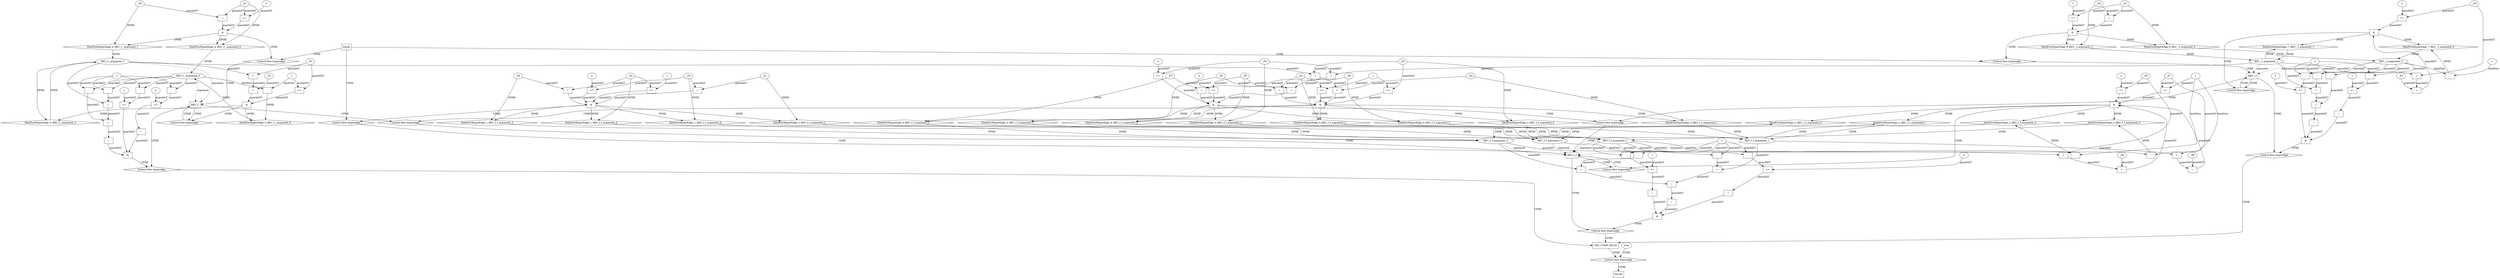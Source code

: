 digraph dag {
"CHC_COMP_FALSE" [label="CHC_COMP_FALSE" nodeName="CHC_COMP_FALSE" class=CONTROL  shape="rect"];
"REC__f" [label="REC__f" nodeName="REC__f" class=CONTROL  shape="rect"];
"REC_f_" [label="REC_f_" nodeName="REC_f_" class=CONTROL  shape="rect"];
"REC_f_f" [label="REC_f_f" nodeName="REC_f_f" class=CONTROL  shape="rect"];
FALSE [label="FALSE" nodeName=FALSE class=CONTROL  shape="rect"];
Initial [label="Initial" nodeName=Initial class=CONTROL  shape="rect"];
ControlFowHyperEdge_0 [label="Control flow hyperedge" nodeName=ControlFowHyperEdge_0 class=controlFlowHyperEdge shape="diamond"];
"REC__f" -> ControlFowHyperEdge_0 [label="CFHE"]
ControlFowHyperEdge_0 -> "REC_f_f" [label="CFHE"]
ControlFowHyperEdge_1 [label="Control flow hyperedge" nodeName=ControlFowHyperEdge_1 class=controlFlowHyperEdge shape="diamond"];
"Initial" -> ControlFowHyperEdge_1 [label="CFHE"]
ControlFowHyperEdge_1 -> "REC_f_f" [label="CFHE"]
ControlFowHyperEdge_2 [label="Control flow hyperedge" nodeName=ControlFowHyperEdge_2 class=controlFlowHyperEdge shape="diamond"];
"REC_f_f" -> ControlFowHyperEdge_2 [label="CFHE"]
ControlFowHyperEdge_2 -> "REC_f_f" [label="CFHE"]
ControlFowHyperEdge_3 [label="Control flow hyperedge" nodeName=ControlFowHyperEdge_3 class=controlFlowHyperEdge shape="diamond"];
"REC_f_" -> ControlFowHyperEdge_3 [label="CFHE"]
ControlFowHyperEdge_3 -> "REC_f_f" [label="CFHE"]
ControlFowHyperEdge_4 [label="Control flow hyperedge" nodeName=ControlFowHyperEdge_4 class=controlFlowHyperEdge shape="diamond"];
"Initial" -> ControlFowHyperEdge_4 [label="CFHE"]
ControlFowHyperEdge_4 -> "REC_f_" [label="CFHE"]
ControlFowHyperEdge_5 [label="Control flow hyperedge" nodeName=ControlFowHyperEdge_5 class=controlFlowHyperEdge shape="diamond"];
"REC_f_" -> ControlFowHyperEdge_5 [label="CFHE"]
ControlFowHyperEdge_5 -> "REC_f_" [label="CFHE"]
ControlFowHyperEdge_6 [label="Control flow hyperedge" nodeName=ControlFowHyperEdge_6 class=controlFlowHyperEdge shape="diamond"];
"Initial" -> ControlFowHyperEdge_6 [label="CFHE"]
ControlFowHyperEdge_6 -> "REC__f" [label="CFHE"]
ControlFowHyperEdge_7 [label="Control flow hyperedge" nodeName=ControlFowHyperEdge_7 class=controlFlowHyperEdge shape="diamond"];
"REC__f" -> ControlFowHyperEdge_7 [label="CFHE"]
ControlFowHyperEdge_7 -> "REC__f" [label="CFHE"]
ControlFowHyperEdge_8 [label="Control flow hyperedge" nodeName=ControlFowHyperEdge_8 class=controlFlowHyperEdge shape="diamond"];
"REC_f_" -> ControlFowHyperEdge_8 [label="CFHE"]
ControlFowHyperEdge_8 -> "CHC_COMP_FALSE" [label="CFHE"]
ControlFowHyperEdge_9 [label="Control flow hyperedge" nodeName=ControlFowHyperEdge_9 class=controlFlowHyperEdge shape="diamond"];
"REC_f_f" -> ControlFowHyperEdge_9 [label="CFHE"]
ControlFowHyperEdge_9 -> "CHC_COMP_FALSE" [label="CFHE"]
ControlFowHyperEdge_10 [label="Control flow hyperedge" nodeName=ControlFowHyperEdge_10 class=controlFlowHyperEdge shape="diamond"];
"REC__f" -> ControlFowHyperEdge_10 [label="CFHE"]
ControlFowHyperEdge_10 -> "CHC_COMP_FALSE" [label="CFHE"]
ControlFowHyperEdge_11 [label="Control flow hyperedge" nodeName=ControlFowHyperEdge_11 class=controlFlowHyperEdge shape="diamond"];
"CHC_COMP_FALSE" -> ControlFowHyperEdge_11 [label="CFHE"]
ControlFowHyperEdge_11 -> "FALSE" [label="CFHE"]
"REC_f_f_argument_0" [label="REC_f_f_argument_0" nodeName=argument0 class=argument  head="REC_f_f" shape="oval"];
"REC_f_f_argument_0" -> "REC_f_f"[label="argument" style="dashed"]
"REC_f_f_argument_1" [label="REC_f_f_argument_1" nodeName=argument1 class=argument  head="REC_f_f" shape="oval"];
"REC_f_f_argument_1" -> "REC_f_f"[label="argument" style="dashed"]
"REC_f_f_argument_2" [label="REC_f_f_argument_2" nodeName=argument2 class=argument  head="REC_f_f" shape="oval"];
"REC_f_f_argument_2" -> "REC_f_f"[label="argument" style="dashed"]
"REC_f_f_argument_3" [label="REC_f_f_argument_3" nodeName=argument3 class=argument  head="REC_f_f" shape="oval"];
"REC_f_f_argument_3" -> "REC_f_f"[label="argument" style="dashed"]
"REC__f_argument_0" [label="REC__f_argument_0" nodeName=argument0 class=argument  head="REC__f" shape="oval"];
"REC__f_argument_0" -> "REC__f"[label="argument" style="dashed"]
"REC__f_argument_1" [label="REC__f_argument_1" nodeName=argument1 class=argument  head="REC__f" shape="oval"];
"REC__f_argument_1" -> "REC__f"[label="argument" style="dashed"]
"REC_f__argument_0" [label="REC_f__argument_0" nodeName=argument0 class=argument  head="REC_f_" shape="oval"];
"REC_f__argument_0" -> "REC_f_"[label="argument" style="dashed"]
"REC_f__argument_1" [label="REC_f__argument_1" nodeName=argument1 class=argument  head="REC_f_" shape="oval"];
"REC_f__argument_1" -> "REC_f_"[label="argument" style="dashed"]

"xxxREC_f_f___REC__f_0xxx_and" [label="&" nodeName="xxxREC_f_f___REC__f_0xxx_and" class=Operator shape="rect"];
"xxxREC_f_f___REC__f_0xxxguard_0_node_0" [label=">=" nodeName="xxxREC_f_f___REC__f_0xxxguard_0_node_0" class=Operator  shape="rect"];
"xxxREC_f_f___REC__f_0xxxguard_0_node_2" [label="2" nodeName="xxxREC_f_f___REC__f_0xxxguard_0_node_2" class=IdealInt ];
"xxxREC_f_f___REC__f_0xxxdataFlow2_node_0" -> "xxxREC_f_f___REC__f_0xxxguard_0_node_0"[label="guardAST"]
"xxxREC_f_f___REC__f_0xxxguard_0_node_2" -> "xxxREC_f_f___REC__f_0xxxguard_0_node_0"[label="guardAST"]

"xxxREC_f_f___REC__f_0xxxguard_0_node_0" -> "xxxREC_f_f___REC__f_0xxx_and" [label="guardAST"];
"xxxREC_f_f___REC__f_0xxxguard1_node_0" [label=">=" nodeName="xxxREC_f_f___REC__f_0xxxguard1_node_0" class=Operator  shape="rect"];
"xxxREC_f_f___REC__f_0xxxguard1_node_1" [label="0" nodeName="xxxREC_f_f___REC__f_0xxxguard1_node_1" class=IdealInt ];
"xxxREC_f_f___REC__f_0xxxguard1_node_1" -> "xxxREC_f_f___REC__f_0xxxguard1_node_0"[label="guardAST"]
"xxxREC_f_f___REC__f_0xxxdataFlow_0_node_0" -> "xxxREC_f_f___REC__f_0xxxguard1_node_0"[label="guardAST"]

"xxxREC_f_f___REC__f_0xxxguard1_node_0" -> "xxxREC_f_f___REC__f_0xxx_and" [label="guardAST"];
"xxxREC_f_f___REC__f_0xxxguard2_node_0" [label="=" nodeName="xxxREC_f_f___REC__f_0xxxguard2_node_0" class=Operator  shape="rect"];
"xxxREC_f_f___REC__f_0xxxguard2_node_1" [label="+" nodeName="xxxREC_f_f___REC__f_0xxxguard2_node_1" class= Operator shape="rect"];
"xxxREC_f_f___REC__f_0xxxguard2_node_1" -> "xxxREC_f_f___REC__f_0xxxguard2_node_0"[label="guardAST"]
"xxxREC_f_f___REC__f_0xxxdataFlow3_node_0" -> "xxxREC_f_f___REC__f_0xxxguard2_node_0"[label="guardAST"]
"xxxREC_f_f___REC__f_0xxxdataFlow2_node_0" -> "xxxREC_f_f___REC__f_0xxxguard2_node_1"[label="guardAST"]
"REC__f_argument_1" -> "xxxREC_f_f___REC__f_0xxxguard2_node_1"[label="guardAST"]

"xxxREC_f_f___REC__f_0xxxguard2_node_0" -> "xxxREC_f_f___REC__f_0xxx_and" [label="guardAST"];
"xxxREC_f_f___REC__f_0xxxguard3_node_0" [label="=" nodeName="xxxREC_f_f___REC__f_0xxxguard3_node_0" class=Operator  shape="rect"];
"xxxREC_f_f___REC__f_0xxxdataFlow1_node_0" -> "xxxREC_f_f___REC__f_0xxxguard3_node_0"[label="guardAST"]
"xxxREC_f_f___REC__f_0xxxdataFlow_0_node_0" -> "xxxREC_f_f___REC__f_0xxxguard3_node_0"[label="guardAST"]

"xxxREC_f_f___REC__f_0xxxguard3_node_0" -> "xxxREC_f_f___REC__f_0xxx_and" [label="guardAST"];
"xxxREC_f_f___REC__f_0xxx_and" -> "ControlFowHyperEdge_0" [label="CFHE"];
"xxxREC_f_f___REC__f_0xxxdataFlow_0_node_0" [label="_P5" nodeName="xxxREC_f_f___REC__f_0xxxdataFlow_0_node_0" class=symbolicConstant ];

"xxxREC_f_f___REC__f_0xxxdataFlow1_node_0" [label="_P0" nodeName="xxxREC_f_f___REC__f_0xxxdataFlow1_node_0" class=symbolicConstant ];

"xxxREC_f_f___REC__f_0xxxdataFlow2_node_0" [label="_P4" nodeName="xxxREC_f_f___REC__f_0xxxdataFlow2_node_0" class=symbolicConstant ];

"xxxREC_f_f___REC__f_0xxxdataFlow3_node_0" [label="_P3" nodeName="xxxREC_f_f___REC__f_0xxxdataFlow3_node_0" class=symbolicConstant ];

"xxxREC_f_f___Initial_1xxx_and" [label="&" nodeName="xxxREC_f_f___Initial_1xxx_and" class=Operator shape="rect"];
"xxxREC_f_f___Initial_1xxxguard_0_node_0" [label=">=" nodeName="xxxREC_f_f___Initial_1xxxguard_0_node_0" class=Operator  shape="rect"];
"xxxREC_f_f___Initial_1xxxguard_0_node_1" [label="1" nodeName="xxxREC_f_f___Initial_1xxxguard_0_node_1" class=IdealInt ];
"xxxREC_f_f___Initial_1xxxguard_0_node_1" -> "xxxREC_f_f___Initial_1xxxguard_0_node_0"[label="guardAST"]
"xxxREC_f_f___Initial_1xxxdataFlow2_node_0" -> "xxxREC_f_f___Initial_1xxxguard_0_node_0"[label="guardAST"]

"xxxREC_f_f___Initial_1xxxguard_0_node_0" -> "xxxREC_f_f___Initial_1xxx_and" [label="guardAST"];
"xxxREC_f_f___Initial_1xxxguard1_node_0" [label=">=" nodeName="xxxREC_f_f___Initial_1xxxguard1_node_0" class=Operator  shape="rect"];
"xxxREC_f_f___Initial_1xxxguard1_node_1" [label="0" nodeName="xxxREC_f_f___Initial_1xxxguard1_node_1" class=IdealInt ];
"xxxREC_f_f___Initial_1xxxguard1_node_1" -> "xxxREC_f_f___Initial_1xxxguard1_node_0"[label="guardAST"]
"xxxREC_f_f___Initial_1xxxdataFlow_0_node_0" -> "xxxREC_f_f___Initial_1xxxguard1_node_0"[label="guardAST"]

"xxxREC_f_f___Initial_1xxxguard1_node_0" -> "xxxREC_f_f___Initial_1xxx_and" [label="guardAST"];
"xxxREC_f_f___Initial_1xxxguard2_node_0" [label="=" nodeName="xxxREC_f_f___Initial_1xxxguard2_node_0" class=Operator  shape="rect"];
"xxxREC_f_f___Initial_1xxxdataFlow3_node_0" -> "xxxREC_f_f___Initial_1xxxguard2_node_0"[label="guardAST"]
"xxxREC_f_f___Initial_1xxxdataFlow2_node_0" -> "xxxREC_f_f___Initial_1xxxguard2_node_0"[label="guardAST"]

"xxxREC_f_f___Initial_1xxxguard2_node_0" -> "xxxREC_f_f___Initial_1xxx_and" [label="guardAST"];
"xxxREC_f_f___Initial_1xxxguard3_node_0" [label="=" nodeName="xxxREC_f_f___Initial_1xxxguard3_node_0" class=Operator  shape="rect"];
"xxxREC_f_f___Initial_1xxxdataFlow1_node_0" -> "xxxREC_f_f___Initial_1xxxguard3_node_0"[label="guardAST"]
"xxxREC_f_f___Initial_1xxxdataFlow_0_node_0" -> "xxxREC_f_f___Initial_1xxxguard3_node_0"[label="guardAST"]

"xxxREC_f_f___Initial_1xxxguard3_node_0" -> "xxxREC_f_f___Initial_1xxx_and" [label="guardAST"];
"xxxREC_f_f___Initial_1xxx_and" -> "ControlFowHyperEdge_1" [label="CFHE"];
"xxxREC_f_f___Initial_1xxxdataFlow_0_node_0" [label="_P3" nodeName="xxxREC_f_f___Initial_1xxxdataFlow_0_node_0" class=symbolicConstant ];

"xxxREC_f_f___Initial_1xxxdataFlow1_node_0" [label="_P1" nodeName="xxxREC_f_f___Initial_1xxxdataFlow1_node_0" class=symbolicConstant ];

"xxxREC_f_f___Initial_1xxxdataFlow2_node_0" [label="_P2" nodeName="xxxREC_f_f___Initial_1xxxdataFlow2_node_0" class=symbolicConstant ];

"xxxREC_f_f___Initial_1xxxdataFlow3_node_0" [label="_P0" nodeName="xxxREC_f_f___Initial_1xxxdataFlow3_node_0" class=symbolicConstant ];

"xxxREC_f_f___REC_f_f_2xxx_and" [label="&" nodeName="xxxREC_f_f___REC_f_f_2xxx_and" class=Operator shape="rect"];
"xxxREC_f_f___REC_f_f_2xxxguard_0_node_0" [label=">=" nodeName="xxxREC_f_f___REC_f_f_2xxxguard_0_node_0" class=Operator  shape="rect"];
"xxxREC_f_f___REC_f_f_2xxxguard_0_node_1" [label="_P5" nodeName="xxxREC_f_f___REC_f_f_2xxxguard_0_node_1" class=symbolicConstant ];
"xxxREC_f_f___REC_f_f_2xxxguard_0_node_2" [label="2" nodeName="xxxREC_f_f___REC_f_f_2xxxguard_0_node_2" class=IdealInt ];
"xxxREC_f_f___REC_f_f_2xxxguard_0_node_1" -> "xxxREC_f_f___REC_f_f_2xxxguard_0_node_0"[label="guardAST"]
"xxxREC_f_f___REC_f_f_2xxxguard_0_node_2" -> "xxxREC_f_f___REC_f_f_2xxxguard_0_node_0"[label="guardAST"]

"xxxREC_f_f___REC_f_f_2xxxguard_0_node_0" -> "xxxREC_f_f___REC_f_f_2xxx_and" [label="guardAST"];
"xxxREC_f_f___REC_f_f_2xxxguard1_node_0" [label=">=" nodeName="xxxREC_f_f___REC_f_f_2xxxguard1_node_0" class=Operator  shape="rect"];
"xxxREC_f_f___REC_f_f_2xxxguard1_node_1" [label="_P7" nodeName="xxxREC_f_f___REC_f_f_2xxxguard1_node_1" class=symbolicConstant ];
"xxxREC_f_f___REC_f_f_2xxxguard1_node_1" -> "xxxREC_f_f___REC_f_f_2xxxguard1_node_0"[label="guardAST"]
"xxxREC_f_f___REC_f_f_2xxxdataFlow_0_node_2" -> "xxxREC_f_f___REC_f_f_2xxxguard1_node_0"[label="guardAST"]

"xxxREC_f_f___REC_f_f_2xxxguard1_node_0" -> "xxxREC_f_f___REC_f_f_2xxx_and" [label="guardAST"];
"xxxREC_f_f___REC_f_f_2xxxguard2_node_0" [label="=" nodeName="xxxREC_f_f___REC_f_f_2xxxguard2_node_0" class=Operator  shape="rect"];
"xxxREC_f_f___REC_f_f_2xxxguard2_node_1" [label="+" nodeName="xxxREC_f_f___REC_f_f_2xxxguard2_node_1" class= Operator shape="rect"];
"xxxREC_f_f___REC_f_f_2xxxguard2_node_4" [label="_P6" nodeName="xxxREC_f_f___REC_f_f_2xxxguard2_node_4" class=symbolicConstant ];
"xxxREC_f_f___REC_f_f_2xxxguard2_node_1" -> "xxxREC_f_f___REC_f_f_2xxxguard2_node_0"[label="guardAST"]
"xxxREC_f_f___REC_f_f_2xxxguard2_node_4" -> "xxxREC_f_f___REC_f_f_2xxxguard2_node_0"[label="guardAST"]
"xxxREC_f_f___REC_f_f_2xxxguard1_node_1" -> "xxxREC_f_f___REC_f_f_2xxxguard2_node_1"[label="guardAST"]
"REC_f_f_argument_1" -> "xxxREC_f_f___REC_f_f_2xxxguard2_node_1"[label="guardAST"]

"xxxREC_f_f___REC_f_f_2xxxguard2_node_0" -> "xxxREC_f_f___REC_f_f_2xxx_and" [label="guardAST"];
"xxxREC_f_f___REC_f_f_2xxxguard3_node_0" [label="=" nodeName="xxxREC_f_f___REC_f_f_2xxxguard3_node_0" class=Operator  shape="rect"];
"xxxREC_f_f___REC_f_f_2xxxguard3_node_1" [label="+" nodeName="xxxREC_f_f___REC_f_f_2xxxguard3_node_1" class= Operator shape="rect"];
"xxxREC_f_f___REC_f_f_2xxxguard3_node_4" [label="_P4" nodeName="xxxREC_f_f___REC_f_f_2xxxguard3_node_4" class=symbolicConstant ];
"xxxREC_f_f___REC_f_f_2xxxguard3_node_1" -> "xxxREC_f_f___REC_f_f_2xxxguard3_node_0"[label="guardAST"]
"xxxREC_f_f___REC_f_f_2xxxguard3_node_4" -> "xxxREC_f_f___REC_f_f_2xxxguard3_node_0"[label="guardAST"]
"xxxREC_f_f___REC_f_f_2xxxguard_0_node_1" -> "xxxREC_f_f___REC_f_f_2xxxguard3_node_1"[label="guardAST"]
"REC_f_f_argument_3" -> "xxxREC_f_f___REC_f_f_2xxxguard3_node_1"[label="guardAST"]

"xxxREC_f_f___REC_f_f_2xxxguard3_node_0" -> "xxxREC_f_f___REC_f_f_2xxx_and" [label="guardAST"];
"xxxREC_f_f___REC_f_f_2xxx_and" -> "ControlFowHyperEdge_2" [label="CFHE"];
"xxxREC_f_f___REC_f_f_2xxxdataFlow_0_node_0" [label="-" nodeName="xxxREC_f_f___REC_f_f_2xxxdataFlow_0_node_0" class= Operator shape="rect"];
"xxxREC_f_f___REC_f_f_2xxxdataFlow_0_node_2" [label="1" nodeName="xxxREC_f_f___REC_f_f_2xxxdataFlow_0_node_2" class=IdealInt ];
"REC_f_f_argument_0" -> "xxxREC_f_f___REC_f_f_2xxxdataFlow_0_node_0"[label="dataFlow"]
"xxxREC_f_f___REC_f_f_2xxxdataFlow_0_node_2" -> "xxxREC_f_f___REC_f_f_2xxxdataFlow_0_node_0"[label="dataFlow"]


"xxxREC_f_f___REC_f_f_2xxxdataFlow2_node_0" [label="-" nodeName="xxxREC_f_f___REC_f_f_2xxxdataFlow2_node_0" class= Operator shape="rect"];
"REC_f_f_argument_2" -> "xxxREC_f_f___REC_f_f_2xxxdataFlow2_node_0"[label="dataFlow"]
"xxxREC_f_f___REC_f_f_2xxxdataFlow_0_node_2" -> "xxxREC_f_f___REC_f_f_2xxxdataFlow2_node_0"[label="dataFlow"]


"xxxREC_f_f___REC_f__3xxx_and" [label="&" nodeName="xxxREC_f_f___REC_f__3xxx_and" class=Operator shape="rect"];
"xxxREC_f_f___REC_f__3xxxguard_0_node_0" [label=">=" nodeName="xxxREC_f_f___REC_f__3xxxguard_0_node_0" class=Operator  shape="rect"];
"xxxREC_f_f___REC_f__3xxxguard_0_node_1" [label="1" nodeName="xxxREC_f_f___REC_f__3xxxguard_0_node_1" class=IdealInt ];
"xxxREC_f_f___REC_f__3xxxguard_0_node_1" -> "xxxREC_f_f___REC_f__3xxxguard_0_node_0"[label="guardAST"]
"xxxREC_f_f___REC_f__3xxxdataFlow2_node_0" -> "xxxREC_f_f___REC_f__3xxxguard_0_node_0"[label="guardAST"]

"xxxREC_f_f___REC_f__3xxxguard_0_node_0" -> "xxxREC_f_f___REC_f__3xxx_and" [label="guardAST"];
"xxxREC_f_f___REC_f__3xxxguard1_node_0" [label=">=" nodeName="xxxREC_f_f___REC_f__3xxxguard1_node_0" class=Operator  shape="rect"];
"xxxREC_f_f___REC_f__3xxxdataFlow_0_node_0" -> "xxxREC_f_f___REC_f__3xxxguard1_node_0"[label="guardAST"]
"xxxREC_f_f___REC_f__3xxxguard_0_node_1" -> "xxxREC_f_f___REC_f__3xxxguard1_node_0"[label="guardAST"]

"xxxREC_f_f___REC_f__3xxxguard1_node_0" -> "xxxREC_f_f___REC_f__3xxx_and" [label="guardAST"];
"xxxREC_f_f___REC_f__3xxxguard2_node_0" [label="=" nodeName="xxxREC_f_f___REC_f__3xxxguard2_node_0" class=Operator  shape="rect"];
"xxxREC_f_f___REC_f__3xxxguard2_node_1" [label="+" nodeName="xxxREC_f_f___REC_f__3xxxguard2_node_1" class= Operator shape="rect"];
"xxxREC_f_f___REC_f__3xxxguard2_node_1" -> "xxxREC_f_f___REC_f__3xxxguard2_node_0"[label="guardAST"]
"xxxREC_f_f___REC_f__3xxxdataFlow1_node_0" -> "xxxREC_f_f___REC_f__3xxxguard2_node_0"[label="guardAST"]
"xxxREC_f_f___REC_f__3xxxdataFlow_0_node_0" -> "xxxREC_f_f___REC_f__3xxxguard2_node_1"[label="guardAST"]
"REC_f__argument_1" -> "xxxREC_f_f___REC_f__3xxxguard2_node_1"[label="guardAST"]

"xxxREC_f_f___REC_f__3xxxguard2_node_0" -> "xxxREC_f_f___REC_f__3xxx_and" [label="guardAST"];
"xxxREC_f_f___REC_f__3xxxguard3_node_0" [label="=" nodeName="xxxREC_f_f___REC_f__3xxxguard3_node_0" class=Operator  shape="rect"];
"xxxREC_f_f___REC_f__3xxxdataFlow3_node_0" -> "xxxREC_f_f___REC_f__3xxxguard3_node_0"[label="guardAST"]
"xxxREC_f_f___REC_f__3xxxdataFlow2_node_0" -> "xxxREC_f_f___REC_f__3xxxguard3_node_0"[label="guardAST"]

"xxxREC_f_f___REC_f__3xxxguard3_node_0" -> "xxxREC_f_f___REC_f__3xxx_and" [label="guardAST"];
"xxxREC_f_f___REC_f__3xxx_and" -> "ControlFowHyperEdge_3" [label="CFHE"];
"xxxREC_f_f___REC_f__3xxxdataFlow_0_node_0" [label="_P5" nodeName="xxxREC_f_f___REC_f__3xxxdataFlow_0_node_0" class=symbolicConstant ];

"xxxREC_f_f___REC_f__3xxxdataFlow1_node_0" [label="_P4" nodeName="xxxREC_f_f___REC_f__3xxxdataFlow1_node_0" class=symbolicConstant ];

"xxxREC_f_f___REC_f__3xxxdataFlow2_node_0" [label="_P3" nodeName="xxxREC_f_f___REC_f__3xxxdataFlow2_node_0" class=symbolicConstant ];

"xxxREC_f_f___REC_f__3xxxdataFlow3_node_0" [label="_P0" nodeName="xxxREC_f_f___REC_f__3xxxdataFlow3_node_0" class=symbolicConstant ];

"xxxREC_f____Initial_4xxx_and" [label="&" nodeName="xxxREC_f____Initial_4xxx_and" class=Operator shape="rect"];
"xxxREC_f____Initial_4xxxguard_0_node_0" [label=">=" nodeName="xxxREC_f____Initial_4xxxguard_0_node_0" class=Operator  shape="rect"];
"xxxREC_f____Initial_4xxxguard_0_node_1" [label="0" nodeName="xxxREC_f____Initial_4xxxguard_0_node_1" class=IdealInt ];
"xxxREC_f____Initial_4xxxguard_0_node_1" -> "xxxREC_f____Initial_4xxxguard_0_node_0"[label="guardAST"]
"xxxREC_f____Initial_4xxxdataFlow_0_node_0" -> "xxxREC_f____Initial_4xxxguard_0_node_0"[label="guardAST"]

"xxxREC_f____Initial_4xxxguard_0_node_0" -> "xxxREC_f____Initial_4xxx_and" [label="guardAST"];
"xxxREC_f____Initial_4xxxguard1_node_0" [label="=" nodeName="xxxREC_f____Initial_4xxxguard1_node_0" class=Operator  shape="rect"];
"xxxREC_f____Initial_4xxxdataFlow1_node_0" -> "xxxREC_f____Initial_4xxxguard1_node_0"[label="guardAST"]
"xxxREC_f____Initial_4xxxdataFlow_0_node_0" -> "xxxREC_f____Initial_4xxxguard1_node_0"[label="guardAST"]

"xxxREC_f____Initial_4xxxguard1_node_0" -> "xxxREC_f____Initial_4xxx_and" [label="guardAST"];
"xxxREC_f____Initial_4xxx_and" -> "ControlFowHyperEdge_4" [label="CFHE"];
"xxxREC_f____Initial_4xxxdataFlow_0_node_0" [label="_P1" nodeName="xxxREC_f____Initial_4xxxdataFlow_0_node_0" class=symbolicConstant ];

"xxxREC_f____Initial_4xxxdataFlow1_node_0" [label="_P0" nodeName="xxxREC_f____Initial_4xxxdataFlow1_node_0" class=symbolicConstant ];

"xxxREC_f____REC_f__5xxx_and" [label="&" nodeName="xxxREC_f____REC_f__5xxx_and" class=Operator shape="rect"];
"xxxREC_f____REC_f__5xxxguard_0_node_0" [label=">=" nodeName="xxxREC_f____REC_f__5xxxguard_0_node_0" class=Operator  shape="rect"];
"xxxREC_f____REC_f__5xxxguard_0_node_1" [label="_P3" nodeName="xxxREC_f____REC_f__5xxxguard_0_node_1" class=symbolicConstant ];
"xxxREC_f____REC_f__5xxxguard_0_node_1" -> "xxxREC_f____REC_f__5xxxguard_0_node_0"[label="guardAST"]
"xxxREC_f____REC_f__5xxxdataFlow_0_node_2" -> "xxxREC_f____REC_f__5xxxguard_0_node_0"[label="guardAST"]

"xxxREC_f____REC_f__5xxxguard_0_node_0" -> "xxxREC_f____REC_f__5xxx_and" [label="guardAST"];
"xxxREC_f____REC_f__5xxxguard1_node_0" [label="=" nodeName="xxxREC_f____REC_f__5xxxguard1_node_0" class=Operator  shape="rect"];
"xxxREC_f____REC_f__5xxxguard1_node_1" [label="+" nodeName="xxxREC_f____REC_f__5xxxguard1_node_1" class= Operator shape="rect"];
"xxxREC_f____REC_f__5xxxguard1_node_4" [label="_P2" nodeName="xxxREC_f____REC_f__5xxxguard1_node_4" class=symbolicConstant ];
"xxxREC_f____REC_f__5xxxguard1_node_1" -> "xxxREC_f____REC_f__5xxxguard1_node_0"[label="guardAST"]
"xxxREC_f____REC_f__5xxxguard1_node_4" -> "xxxREC_f____REC_f__5xxxguard1_node_0"[label="guardAST"]
"xxxREC_f____REC_f__5xxxguard_0_node_1" -> "xxxREC_f____REC_f__5xxxguard1_node_1"[label="guardAST"]
"REC_f__argument_1" -> "xxxREC_f____REC_f__5xxxguard1_node_1"[label="guardAST"]

"xxxREC_f____REC_f__5xxxguard1_node_0" -> "xxxREC_f____REC_f__5xxx_and" [label="guardAST"];
"xxxREC_f____REC_f__5xxx_and" -> "ControlFowHyperEdge_5" [label="CFHE"];
"xxxREC_f____REC_f__5xxxdataFlow_0_node_0" [label="-" nodeName="xxxREC_f____REC_f__5xxxdataFlow_0_node_0" class= Operator shape="rect"];
"xxxREC_f____REC_f__5xxxdataFlow_0_node_2" [label="1" nodeName="xxxREC_f____REC_f__5xxxdataFlow_0_node_2" class=IdealInt ];
"REC_f__argument_0" -> "xxxREC_f____REC_f__5xxxdataFlow_0_node_0"[label="dataFlow"]
"xxxREC_f____REC_f__5xxxdataFlow_0_node_2" -> "xxxREC_f____REC_f__5xxxdataFlow_0_node_0"[label="dataFlow"]


"xxxREC__f___Initial_6xxx_and" [label="&" nodeName="xxxREC__f___Initial_6xxx_and" class=Operator shape="rect"];
"xxxREC__f___Initial_6xxxguard_0_node_0" [label=">=" nodeName="xxxREC__f___Initial_6xxxguard_0_node_0" class=Operator  shape="rect"];
"xxxREC__f___Initial_6xxxguard_0_node_1" [label="1" nodeName="xxxREC__f___Initial_6xxxguard_0_node_1" class=IdealInt ];
"xxxREC__f___Initial_6xxxguard_0_node_1" -> "xxxREC__f___Initial_6xxxguard_0_node_0"[label="guardAST"]
"xxxREC__f___Initial_6xxxdataFlow_0_node_0" -> "xxxREC__f___Initial_6xxxguard_0_node_0"[label="guardAST"]

"xxxREC__f___Initial_6xxxguard_0_node_0" -> "xxxREC__f___Initial_6xxx_and" [label="guardAST"];
"xxxREC__f___Initial_6xxxguard1_node_0" [label="=" nodeName="xxxREC__f___Initial_6xxxguard1_node_0" class=Operator  shape="rect"];
"xxxREC__f___Initial_6xxxdataFlow1_node_0" -> "xxxREC__f___Initial_6xxxguard1_node_0"[label="guardAST"]
"xxxREC__f___Initial_6xxxdataFlow_0_node_0" -> "xxxREC__f___Initial_6xxxguard1_node_0"[label="guardAST"]

"xxxREC__f___Initial_6xxxguard1_node_0" -> "xxxREC__f___Initial_6xxx_and" [label="guardAST"];
"xxxREC__f___Initial_6xxx_and" -> "ControlFowHyperEdge_6" [label="CFHE"];
"xxxREC__f___Initial_6xxxdataFlow_0_node_0" [label="_P1" nodeName="xxxREC__f___Initial_6xxxdataFlow_0_node_0" class=symbolicConstant ];

"xxxREC__f___Initial_6xxxdataFlow1_node_0" [label="_P0" nodeName="xxxREC__f___Initial_6xxxdataFlow1_node_0" class=symbolicConstant ];

"xxxREC__f___REC__f_7xxx_and" [label="&" nodeName="xxxREC__f___REC__f_7xxx_and" class=Operator shape="rect"];
"xxxREC__f___REC__f_7xxxguard_0_node_0" [label=">=" nodeName="xxxREC__f___REC__f_7xxxguard_0_node_0" class=Operator  shape="rect"];
"xxxREC__f___REC__f_7xxxguard_0_node_1" [label="_P3" nodeName="xxxREC__f___REC__f_7xxxguard_0_node_1" class=symbolicConstant ];
"xxxREC__f___REC__f_7xxxguard_0_node_2" [label="2" nodeName="xxxREC__f___REC__f_7xxxguard_0_node_2" class=IdealInt ];
"xxxREC__f___REC__f_7xxxguard_0_node_1" -> "xxxREC__f___REC__f_7xxxguard_0_node_0"[label="guardAST"]
"xxxREC__f___REC__f_7xxxguard_0_node_2" -> "xxxREC__f___REC__f_7xxxguard_0_node_0"[label="guardAST"]

"xxxREC__f___REC__f_7xxxguard_0_node_0" -> "xxxREC__f___REC__f_7xxx_and" [label="guardAST"];
"xxxREC__f___REC__f_7xxxguard1_node_0" [label="=" nodeName="xxxREC__f___REC__f_7xxxguard1_node_0" class=Operator  shape="rect"];
"xxxREC__f___REC__f_7xxxguard1_node_1" [label="+" nodeName="xxxREC__f___REC__f_7xxxguard1_node_1" class= Operator shape="rect"];
"xxxREC__f___REC__f_7xxxguard1_node_4" [label="_P2" nodeName="xxxREC__f___REC__f_7xxxguard1_node_4" class=symbolicConstant ];
"xxxREC__f___REC__f_7xxxguard1_node_1" -> "xxxREC__f___REC__f_7xxxguard1_node_0"[label="guardAST"]
"xxxREC__f___REC__f_7xxxguard1_node_4" -> "xxxREC__f___REC__f_7xxxguard1_node_0"[label="guardAST"]
"xxxREC__f___REC__f_7xxxguard_0_node_1" -> "xxxREC__f___REC__f_7xxxguard1_node_1"[label="guardAST"]
"REC__f_argument_1" -> "xxxREC__f___REC__f_7xxxguard1_node_1"[label="guardAST"]

"xxxREC__f___REC__f_7xxxguard1_node_0" -> "xxxREC__f___REC__f_7xxx_and" [label="guardAST"];
"xxxREC__f___REC__f_7xxx_and" -> "ControlFowHyperEdge_7" [label="CFHE"];
"xxxREC__f___REC__f_7xxxdataFlow_0_node_0" [label="-" nodeName="xxxREC__f___REC__f_7xxxdataFlow_0_node_0" class= Operator shape="rect"];
"xxxREC__f___REC__f_7xxxdataFlow_0_node_2" [label="1" nodeName="xxxREC__f___REC__f_7xxxdataFlow_0_node_2" class=IdealInt ];
"REC__f_argument_0" -> "xxxREC__f___REC__f_7xxxdataFlow_0_node_0"[label="dataFlow"]
"xxxREC__f___REC__f_7xxxdataFlow_0_node_2" -> "xxxREC__f___REC__f_7xxxdataFlow_0_node_0"[label="dataFlow"]


"xxxCHC_COMP_FALSE___REC_f__8xxx_and" [label="&" nodeName="xxxCHC_COMP_FALSE___REC_f__8xxx_and" class=Operator shape="rect"];
"xxxCHC_COMP_FALSE___REC_f__8xxxguard_0_node_0" [label="!" nodeName="xxxCHC_COMP_FALSE___REC_f__8xxxguard_0_node_0" class=Operator shape="rect"];
"xxxCHC_COMP_FALSE___REC_f__8xxxguard_0_node_1" [label="=" nodeName="xxxCHC_COMP_FALSE___REC_f__8xxxguard_0_node_1" class=Operator  shape="rect"];
"xxxCHC_COMP_FALSE___REC_f__8xxxguard_0_node_2" [label="+" nodeName="xxxCHC_COMP_FALSE___REC_f__8xxxguard_0_node_2" class= Operator shape="rect"];
"xxxCHC_COMP_FALSE___REC_f__8xxxguard_0_node_3" [label="-" nodeName="xxxCHC_COMP_FALSE___REC_f__8xxxguard_0_node_3" class= Operator shape="rect"];
"xxxCHC_COMP_FALSE___REC_f__8xxxguard_0_node_5" [label="-1" nodeName="xxxCHC_COMP_FALSE___REC_f__8xxxguard_0_node_5" class=IdealInt ];
"xxxCHC_COMP_FALSE___REC_f__8xxxguard_0_node_7" [label="-" nodeName="xxxCHC_COMP_FALSE___REC_f__8xxxguard_0_node_7" class= Operator shape="rect"];
"xxxCHC_COMP_FALSE___REC_f__8xxxguard_0_node_1" -> "xxxCHC_COMP_FALSE___REC_f__8xxxguard_0_node_0"[label="guardAST"]
"xxxCHC_COMP_FALSE___REC_f__8xxxguard_0_node_2" -> "xxxCHC_COMP_FALSE___REC_f__8xxxguard_0_node_1"[label="guardAST"]
"xxxCHC_COMP_FALSE___REC_f__8xxxguard_0_node_7" -> "xxxCHC_COMP_FALSE___REC_f__8xxxguard_0_node_1"[label="guardAST"]
"xxxCHC_COMP_FALSE___REC_f__8xxxguard_0_node_3" -> "xxxCHC_COMP_FALSE___REC_f__8xxxguard_0_node_2"[label="guardAST"]
"REC_f__argument_1" -> "xxxCHC_COMP_FALSE___REC_f__8xxxguard_0_node_2"[label="guardAST"]
"REC_f__argument_0" -> "xxxCHC_COMP_FALSE___REC_f__8xxxguard_0_node_3"[label="guardAST"]
"xxxCHC_COMP_FALSE___REC_f__8xxxguard_0_node_5" -> "xxxCHC_COMP_FALSE___REC_f__8xxxguard_0_node_3"[label="guardAST"]
"REC_f__argument_0" -> "xxxCHC_COMP_FALSE___REC_f__8xxxguard_0_node_7"[label="guardAST"]
"xxxCHC_COMP_FALSE___REC_f__8xxxguard_0_node_5" -> "xxxCHC_COMP_FALSE___REC_f__8xxxguard_0_node_7"[label="guardAST"]

"xxxCHC_COMP_FALSE___REC_f__8xxxguard_0_node_0" -> "xxxCHC_COMP_FALSE___REC_f__8xxx_and" [label="guardAST"];
"xxxCHC_COMP_FALSE___REC_f__8xxxguard1_node_0" [label="!" nodeName="xxxCHC_COMP_FALSE___REC_f__8xxxguard1_node_0" class=Operator shape="rect"];
"xxxCHC_COMP_FALSE___REC_f__8xxxguard1_node_1" [label=">=" nodeName="xxxCHC_COMP_FALSE___REC_f__8xxxguard1_node_1" class=Operator  shape="rect"];
"xxxCHC_COMP_FALSE___REC_f__8xxxguard1_node_2" [label="0" nodeName="xxxCHC_COMP_FALSE___REC_f__8xxxguard1_node_2" class=IdealInt ];
"xxxCHC_COMP_FALSE___REC_f__8xxxguard1_node_3" [label="-" nodeName="xxxCHC_COMP_FALSE___REC_f__8xxxguard1_node_3" class= Operator shape="rect"];
"xxxCHC_COMP_FALSE___REC_f__8xxxguard1_node_1" -> "xxxCHC_COMP_FALSE___REC_f__8xxxguard1_node_0"[label="guardAST"]
"xxxCHC_COMP_FALSE___REC_f__8xxxguard1_node_2" -> "xxxCHC_COMP_FALSE___REC_f__8xxxguard1_node_1"[label="guardAST"]
"xxxCHC_COMP_FALSE___REC_f__8xxxguard1_node_3" -> "xxxCHC_COMP_FALSE___REC_f__8xxxguard1_node_1"[label="guardAST"]
"REC_f__argument_0" -> "xxxCHC_COMP_FALSE___REC_f__8xxxguard1_node_3"[label="guardAST"]
"xxxCHC_COMP_FALSE___REC_f__8xxxguard_0_node_5" -> "xxxCHC_COMP_FALSE___REC_f__8xxxguard1_node_3"[label="guardAST"]

"xxxCHC_COMP_FALSE___REC_f__8xxxguard1_node_0" -> "xxxCHC_COMP_FALSE___REC_f__8xxx_and" [label="guardAST"];
"xxxCHC_COMP_FALSE___REC_f__8xxxguard2_node_0" [label=">=" nodeName="xxxCHC_COMP_FALSE___REC_f__8xxxguard2_node_0" class=Operator  shape="rect"];
"xxxCHC_COMP_FALSE___REC_f__8xxxguard2_node_1" [label="1" nodeName="xxxCHC_COMP_FALSE___REC_f__8xxxguard2_node_1" class=IdealInt ];
"xxxCHC_COMP_FALSE___REC_f__8xxxguard2_node_2" [label="-" nodeName="xxxCHC_COMP_FALSE___REC_f__8xxxguard2_node_2" class= Operator shape="rect"];
"xxxCHC_COMP_FALSE___REC_f__8xxxguard2_node_1" -> "xxxCHC_COMP_FALSE___REC_f__8xxxguard2_node_0"[label="guardAST"]
"xxxCHC_COMP_FALSE___REC_f__8xxxguard2_node_2" -> "xxxCHC_COMP_FALSE___REC_f__8xxxguard2_node_0"[label="guardAST"]
"REC_f__argument_0" -> "xxxCHC_COMP_FALSE___REC_f__8xxxguard2_node_2"[label="guardAST"]
"xxxCHC_COMP_FALSE___REC_f__8xxxguard_0_node_5" -> "xxxCHC_COMP_FALSE___REC_f__8xxxguard2_node_2"[label="guardAST"]

"xxxCHC_COMP_FALSE___REC_f__8xxxguard2_node_0" -> "xxxCHC_COMP_FALSE___REC_f__8xxx_and" [label="guardAST"];
"xxxCHC_COMP_FALSE___REC_f__8xxx_and" -> "ControlFowHyperEdge_8" [label="CFHE"];
"xxxCHC_COMP_FALSE___REC_f_f_9xxx_and" [label="&" nodeName="xxxCHC_COMP_FALSE___REC_f_f_9xxx_and" class=Operator shape="rect"];
"xxxCHC_COMP_FALSE___REC_f_f_9xxxguard_0_node_0" [label="!" nodeName="xxxCHC_COMP_FALSE___REC_f_f_9xxxguard_0_node_0" class=Operator shape="rect"];
"xxxCHC_COMP_FALSE___REC_f_f_9xxxguard_0_node_1" [label="=" nodeName="xxxCHC_COMP_FALSE___REC_f_f_9xxxguard_0_node_1" class=Operator  shape="rect"];
"xxxCHC_COMP_FALSE___REC_f_f_9xxxguard_0_node_2" [label="+" nodeName="xxxCHC_COMP_FALSE___REC_f_f_9xxxguard_0_node_2" class= Operator shape="rect"];
"xxxCHC_COMP_FALSE___REC_f_f_9xxxguard_0_node_3" [label="-" nodeName="xxxCHC_COMP_FALSE___REC_f_f_9xxxguard_0_node_3" class= Operator shape="rect"];
"xxxCHC_COMP_FALSE___REC_f_f_9xxxguard_0_node_5" [label="-1" nodeName="xxxCHC_COMP_FALSE___REC_f_f_9xxxguard_0_node_5" class=IdealInt ];
"xxxCHC_COMP_FALSE___REC_f_f_9xxxguard_0_node_7" [label="+" nodeName="xxxCHC_COMP_FALSE___REC_f_f_9xxxguard_0_node_7" class= Operator shape="rect"];
"xxxCHC_COMP_FALSE___REC_f_f_9xxxguard_0_node_8" [label="-" nodeName="xxxCHC_COMP_FALSE___REC_f_f_9xxxguard_0_node_8" class= Operator shape="rect"];
"xxxCHC_COMP_FALSE___REC_f_f_9xxxguard_0_node_1" -> "xxxCHC_COMP_FALSE___REC_f_f_9xxxguard_0_node_0"[label="guardAST"]
"xxxCHC_COMP_FALSE___REC_f_f_9xxxguard_0_node_2" -> "xxxCHC_COMP_FALSE___REC_f_f_9xxxguard_0_node_1"[label="guardAST"]
"xxxCHC_COMP_FALSE___REC_f_f_9xxxguard_0_node_7" -> "xxxCHC_COMP_FALSE___REC_f_f_9xxxguard_0_node_1"[label="guardAST"]
"xxxCHC_COMP_FALSE___REC_f_f_9xxxguard_0_node_3" -> "xxxCHC_COMP_FALSE___REC_f_f_9xxxguard_0_node_2"[label="guardAST"]
"REC_f_f_argument_1" -> "xxxCHC_COMP_FALSE___REC_f_f_9xxxguard_0_node_2"[label="guardAST"]
"REC_f_f_argument_2" -> "xxxCHC_COMP_FALSE___REC_f_f_9xxxguard_0_node_3"[label="guardAST"]
"xxxCHC_COMP_FALSE___REC_f_f_9xxxguard_0_node_5" -> "xxxCHC_COMP_FALSE___REC_f_f_9xxxguard_0_node_3"[label="guardAST"]
"xxxCHC_COMP_FALSE___REC_f_f_9xxxguard_0_node_8" -> "xxxCHC_COMP_FALSE___REC_f_f_9xxxguard_0_node_7"[label="guardAST"]
"REC_f_f_argument_3" -> "xxxCHC_COMP_FALSE___REC_f_f_9xxxguard_0_node_7"[label="guardAST"]
"REC_f_f_argument_2" -> "xxxCHC_COMP_FALSE___REC_f_f_9xxxguard_0_node_8"[label="guardAST"]
"xxxCHC_COMP_FALSE___REC_f_f_9xxxguard_0_node_5" -> "xxxCHC_COMP_FALSE___REC_f_f_9xxxguard_0_node_8"[label="guardAST"]

"xxxCHC_COMP_FALSE___REC_f_f_9xxxguard_0_node_0" -> "xxxCHC_COMP_FALSE___REC_f_f_9xxx_and" [label="guardAST"];
"xxxCHC_COMP_FALSE___REC_f_f_9xxxguard1_node_0" [label="!" nodeName="xxxCHC_COMP_FALSE___REC_f_f_9xxxguard1_node_0" class=Operator shape="rect"];
"xxxCHC_COMP_FALSE___REC_f_f_9xxxguard1_node_1" [label=">=" nodeName="xxxCHC_COMP_FALSE___REC_f_f_9xxxguard1_node_1" class=Operator  shape="rect"];
"xxxCHC_COMP_FALSE___REC_f_f_9xxxguard1_node_2" [label="1" nodeName="xxxCHC_COMP_FALSE___REC_f_f_9xxxguard1_node_2" class=IdealInt ];
"xxxCHC_COMP_FALSE___REC_f_f_9xxxguard1_node_3" [label="-" nodeName="xxxCHC_COMP_FALSE___REC_f_f_9xxxguard1_node_3" class= Operator shape="rect"];
"xxxCHC_COMP_FALSE___REC_f_f_9xxxguard1_node_1" -> "xxxCHC_COMP_FALSE___REC_f_f_9xxxguard1_node_0"[label="guardAST"]
"xxxCHC_COMP_FALSE___REC_f_f_9xxxguard1_node_2" -> "xxxCHC_COMP_FALSE___REC_f_f_9xxxguard1_node_1"[label="guardAST"]
"xxxCHC_COMP_FALSE___REC_f_f_9xxxguard1_node_3" -> "xxxCHC_COMP_FALSE___REC_f_f_9xxxguard1_node_1"[label="guardAST"]
"REC_f_f_argument_2" -> "xxxCHC_COMP_FALSE___REC_f_f_9xxxguard1_node_3"[label="guardAST"]
"xxxCHC_COMP_FALSE___REC_f_f_9xxxguard_0_node_5" -> "xxxCHC_COMP_FALSE___REC_f_f_9xxxguard1_node_3"[label="guardAST"]

"xxxCHC_COMP_FALSE___REC_f_f_9xxxguard1_node_0" -> "xxxCHC_COMP_FALSE___REC_f_f_9xxx_and" [label="guardAST"];
"xxxCHC_COMP_FALSE___REC_f_f_9xxxguard2_node_0" [label="!" nodeName="xxxCHC_COMP_FALSE___REC_f_f_9xxxguard2_node_0" class=Operator shape="rect"];
"xxxCHC_COMP_FALSE___REC_f_f_9xxxguard2_node_1" [label=">=" nodeName="xxxCHC_COMP_FALSE___REC_f_f_9xxxguard2_node_1" class=Operator  shape="rect"];
"xxxCHC_COMP_FALSE___REC_f_f_9xxxguard2_node_2" [label="0" nodeName="xxxCHC_COMP_FALSE___REC_f_f_9xxxguard2_node_2" class=IdealInt ];
"xxxCHC_COMP_FALSE___REC_f_f_9xxxguard2_node_3" [label="-" nodeName="xxxCHC_COMP_FALSE___REC_f_f_9xxxguard2_node_3" class= Operator shape="rect"];
"xxxCHC_COMP_FALSE___REC_f_f_9xxxguard2_node_1" -> "xxxCHC_COMP_FALSE___REC_f_f_9xxxguard2_node_0"[label="guardAST"]
"xxxCHC_COMP_FALSE___REC_f_f_9xxxguard2_node_2" -> "xxxCHC_COMP_FALSE___REC_f_f_9xxxguard2_node_1"[label="guardAST"]
"xxxCHC_COMP_FALSE___REC_f_f_9xxxguard2_node_3" -> "xxxCHC_COMP_FALSE___REC_f_f_9xxxguard2_node_1"[label="guardAST"]
"REC_f_f_argument_2" -> "xxxCHC_COMP_FALSE___REC_f_f_9xxxguard2_node_3"[label="guardAST"]
"xxxCHC_COMP_FALSE___REC_f_f_9xxxguard_0_node_5" -> "xxxCHC_COMP_FALSE___REC_f_f_9xxxguard2_node_3"[label="guardAST"]

"xxxCHC_COMP_FALSE___REC_f_f_9xxxguard2_node_0" -> "xxxCHC_COMP_FALSE___REC_f_f_9xxx_and" [label="guardAST"];
"xxxCHC_COMP_FALSE___REC_f_f_9xxx_and" -> "ControlFowHyperEdge_9" [label="CFHE"];
"xxxCHC_COMP_FALSE___REC__f_10xxx_and" [label="&" nodeName="xxxCHC_COMP_FALSE___REC__f_10xxx_and" class=Operator shape="rect"];
"xxxCHC_COMP_FALSE___REC__f_10xxxguard_0_node_0" [label=">=" nodeName="xxxCHC_COMP_FALSE___REC__f_10xxxguard_0_node_0" class=Operator  shape="rect"];
"xxxCHC_COMP_FALSE___REC__f_10xxxguard_0_node_1" [label="0" nodeName="xxxCHC_COMP_FALSE___REC__f_10xxxguard_0_node_1" class=IdealInt ];
"xxxCHC_COMP_FALSE___REC__f_10xxxguard_0_node_2" [label="-" nodeName="xxxCHC_COMP_FALSE___REC__f_10xxxguard_0_node_2" class= Operator shape="rect"];
"xxxCHC_COMP_FALSE___REC__f_10xxxguard_0_node_4" [label="-1" nodeName="xxxCHC_COMP_FALSE___REC__f_10xxxguard_0_node_4" class=IdealInt ];
"xxxCHC_COMP_FALSE___REC__f_10xxxguard_0_node_1" -> "xxxCHC_COMP_FALSE___REC__f_10xxxguard_0_node_0"[label="guardAST"]
"xxxCHC_COMP_FALSE___REC__f_10xxxguard_0_node_2" -> "xxxCHC_COMP_FALSE___REC__f_10xxxguard_0_node_0"[label="guardAST"]
"REC__f_argument_0" -> "xxxCHC_COMP_FALSE___REC__f_10xxxguard_0_node_2"[label="guardAST"]
"xxxCHC_COMP_FALSE___REC__f_10xxxguard_0_node_4" -> "xxxCHC_COMP_FALSE___REC__f_10xxxguard_0_node_2"[label="guardAST"]

"xxxCHC_COMP_FALSE___REC__f_10xxxguard_0_node_0" -> "xxxCHC_COMP_FALSE___REC__f_10xxx_and" [label="guardAST"];
"xxxCHC_COMP_FALSE___REC__f_10xxxguard1_node_0" [label="!" nodeName="xxxCHC_COMP_FALSE___REC__f_10xxxguard1_node_0" class=Operator shape="rect"];
"xxxCHC_COMP_FALSE___REC__f_10xxxguard1_node_1" [label=">=" nodeName="xxxCHC_COMP_FALSE___REC__f_10xxxguard1_node_1" class=Operator  shape="rect"];
"xxxCHC_COMP_FALSE___REC__f_10xxxguard1_node_2" [label="1" nodeName="xxxCHC_COMP_FALSE___REC__f_10xxxguard1_node_2" class=IdealInt ];
"xxxCHC_COMP_FALSE___REC__f_10xxxguard1_node_3" [label="-" nodeName="xxxCHC_COMP_FALSE___REC__f_10xxxguard1_node_3" class= Operator shape="rect"];
"xxxCHC_COMP_FALSE___REC__f_10xxxguard1_node_1" -> "xxxCHC_COMP_FALSE___REC__f_10xxxguard1_node_0"[label="guardAST"]
"xxxCHC_COMP_FALSE___REC__f_10xxxguard1_node_2" -> "xxxCHC_COMP_FALSE___REC__f_10xxxguard1_node_1"[label="guardAST"]
"xxxCHC_COMP_FALSE___REC__f_10xxxguard1_node_3" -> "xxxCHC_COMP_FALSE___REC__f_10xxxguard1_node_1"[label="guardAST"]
"REC__f_argument_0" -> "xxxCHC_COMP_FALSE___REC__f_10xxxguard1_node_3"[label="guardAST"]
"xxxCHC_COMP_FALSE___REC__f_10xxxguard_0_node_4" -> "xxxCHC_COMP_FALSE___REC__f_10xxxguard1_node_3"[label="guardAST"]

"xxxCHC_COMP_FALSE___REC__f_10xxxguard1_node_0" -> "xxxCHC_COMP_FALSE___REC__f_10xxx_and" [label="guardAST"];
"xxxCHC_COMP_FALSE___REC__f_10xxxguard2_node_0" [label="!" nodeName="xxxCHC_COMP_FALSE___REC__f_10xxxguard2_node_0" class=Operator shape="rect"];
"xxxCHC_COMP_FALSE___REC__f_10xxxguard2_node_1" [label="=" nodeName="xxxCHC_COMP_FALSE___REC__f_10xxxguard2_node_1" class=Operator  shape="rect"];
"xxxCHC_COMP_FALSE___REC__f_10xxxguard2_node_2" [label="-" nodeName="xxxCHC_COMP_FALSE___REC__f_10xxxguard2_node_2" class= Operator shape="rect"];
"xxxCHC_COMP_FALSE___REC__f_10xxxguard2_node_5" [label="+" nodeName="xxxCHC_COMP_FALSE___REC__f_10xxxguard2_node_5" class= Operator shape="rect"];
"xxxCHC_COMP_FALSE___REC__f_10xxxguard2_node_6" [label="-" nodeName="xxxCHC_COMP_FALSE___REC__f_10xxxguard2_node_6" class= Operator shape="rect"];
"xxxCHC_COMP_FALSE___REC__f_10xxxguard2_node_1" -> "xxxCHC_COMP_FALSE___REC__f_10xxxguard2_node_0"[label="guardAST"]
"xxxCHC_COMP_FALSE___REC__f_10xxxguard2_node_2" -> "xxxCHC_COMP_FALSE___REC__f_10xxxguard2_node_1"[label="guardAST"]
"xxxCHC_COMP_FALSE___REC__f_10xxxguard2_node_5" -> "xxxCHC_COMP_FALSE___REC__f_10xxxguard2_node_1"[label="guardAST"]
"REC__f_argument_0" -> "xxxCHC_COMP_FALSE___REC__f_10xxxguard2_node_2"[label="guardAST"]
"xxxCHC_COMP_FALSE___REC__f_10xxxguard_0_node_4" -> "xxxCHC_COMP_FALSE___REC__f_10xxxguard2_node_2"[label="guardAST"]
"xxxCHC_COMP_FALSE___REC__f_10xxxguard2_node_6" -> "xxxCHC_COMP_FALSE___REC__f_10xxxguard2_node_5"[label="guardAST"]
"REC__f_argument_1" -> "xxxCHC_COMP_FALSE___REC__f_10xxxguard2_node_5"[label="guardAST"]
"REC__f_argument_0" -> "xxxCHC_COMP_FALSE___REC__f_10xxxguard2_node_6"[label="guardAST"]
"xxxCHC_COMP_FALSE___REC__f_10xxxguard_0_node_4" -> "xxxCHC_COMP_FALSE___REC__f_10xxxguard2_node_6"[label="guardAST"]

"xxxCHC_COMP_FALSE___REC__f_10xxxguard2_node_0" -> "xxxCHC_COMP_FALSE___REC__f_10xxx_and" [label="guardAST"];
"xxxCHC_COMP_FALSE___REC__f_10xxx_and" -> "ControlFowHyperEdge_10" [label="CFHE"];
"xxxFALSE___CHC_COMP_FALSE_11xxxguard_0_node_0" [label="true" nodeName="xxxFALSE___CHC_COMP_FALSE_11xxxguard_0_node_0" class=Constant ];

"xxxFALSE___CHC_COMP_FALSE_11xxxguard_0_node_0" -> "ControlFowHyperEdge_11" [label="CFHE"];
"DataFowHyperEdge_0_REC_f_f_argument_0" [label="DataFowHyperEdge_0_REC_f_f_argument_0" nodeName="DataFowHyperEdge_0_REC_f_f_argument_0" class=DataFlowHyperedge shape="diamond"];
"DataFowHyperEdge_0_REC_f_f_argument_0" -> "REC_f_f_argument_0"[label="DFHE"]
"xxxREC_f_f___REC__f_0xxx_and" -> "DataFowHyperEdge_0_REC_f_f_argument_0"[label="DFHE"]
"xxxREC_f_f___REC__f_0xxxdataFlow_0_node_0" -> "DataFowHyperEdge_0_REC_f_f_argument_0" [label="DFHE"];
"DataFowHyperEdge_0_REC_f_f_argument_1" [label="DataFowHyperEdge_0_REC_f_f_argument_1" nodeName="DataFowHyperEdge_0_REC_f_f_argument_1" class=DataFlowHyperedge shape="diamond"];
"DataFowHyperEdge_0_REC_f_f_argument_1" -> "REC_f_f_argument_1"[label="DFHE"]
"xxxREC_f_f___REC__f_0xxx_and" -> "DataFowHyperEdge_0_REC_f_f_argument_1"[label="DFHE"]
"xxxREC_f_f___REC__f_0xxxdataFlow1_node_0" -> "DataFowHyperEdge_0_REC_f_f_argument_1" [label="DFHE"];
"DataFowHyperEdge_0_REC_f_f_argument_2" [label="DataFowHyperEdge_0_REC_f_f_argument_2" nodeName="DataFowHyperEdge_0_REC_f_f_argument_2" class=DataFlowHyperedge shape="diamond"];
"DataFowHyperEdge_0_REC_f_f_argument_2" -> "REC_f_f_argument_2"[label="DFHE"]
"xxxREC_f_f___REC__f_0xxx_and" -> "DataFowHyperEdge_0_REC_f_f_argument_2"[label="DFHE"]
"xxxREC_f_f___REC__f_0xxxdataFlow2_node_0" -> "DataFowHyperEdge_0_REC_f_f_argument_2" [label="DFHE"];
"DataFowHyperEdge_0_REC_f_f_argument_3" [label="DataFowHyperEdge_0_REC_f_f_argument_3" nodeName="DataFowHyperEdge_0_REC_f_f_argument_3" class=DataFlowHyperedge shape="diamond"];
"DataFowHyperEdge_0_REC_f_f_argument_3" -> "REC_f_f_argument_3"[label="DFHE"]
"xxxREC_f_f___REC__f_0xxx_and" -> "DataFowHyperEdge_0_REC_f_f_argument_3"[label="DFHE"]
"xxxREC_f_f___REC__f_0xxxdataFlow3_node_0" -> "DataFowHyperEdge_0_REC_f_f_argument_3" [label="DFHE"];
"DataFowHyperEdge_1_REC_f_f_argument_0" [label="DataFowHyperEdge_1_REC_f_f_argument_0" nodeName="DataFowHyperEdge_1_REC_f_f_argument_0" class=DataFlowHyperedge shape="diamond"];
"DataFowHyperEdge_1_REC_f_f_argument_0" -> "REC_f_f_argument_0"[label="DFHE"]
"xxxREC_f_f___Initial_1xxx_and" -> "DataFowHyperEdge_1_REC_f_f_argument_0"[label="DFHE"]
"xxxREC_f_f___Initial_1xxxdataFlow_0_node_0" -> "DataFowHyperEdge_1_REC_f_f_argument_0" [label="DFHE"];
"DataFowHyperEdge_1_REC_f_f_argument_1" [label="DataFowHyperEdge_1_REC_f_f_argument_1" nodeName="DataFowHyperEdge_1_REC_f_f_argument_1" class=DataFlowHyperedge shape="diamond"];
"DataFowHyperEdge_1_REC_f_f_argument_1" -> "REC_f_f_argument_1"[label="DFHE"]
"xxxREC_f_f___Initial_1xxx_and" -> "DataFowHyperEdge_1_REC_f_f_argument_1"[label="DFHE"]
"xxxREC_f_f___Initial_1xxxdataFlow1_node_0" -> "DataFowHyperEdge_1_REC_f_f_argument_1" [label="DFHE"];
"DataFowHyperEdge_1_REC_f_f_argument_2" [label="DataFowHyperEdge_1_REC_f_f_argument_2" nodeName="DataFowHyperEdge_1_REC_f_f_argument_2" class=DataFlowHyperedge shape="diamond"];
"DataFowHyperEdge_1_REC_f_f_argument_2" -> "REC_f_f_argument_2"[label="DFHE"]
"xxxREC_f_f___Initial_1xxx_and" -> "DataFowHyperEdge_1_REC_f_f_argument_2"[label="DFHE"]
"xxxREC_f_f___Initial_1xxxdataFlow2_node_0" -> "DataFowHyperEdge_1_REC_f_f_argument_2" [label="DFHE"];
"DataFowHyperEdge_1_REC_f_f_argument_3" [label="DataFowHyperEdge_1_REC_f_f_argument_3" nodeName="DataFowHyperEdge_1_REC_f_f_argument_3" class=DataFlowHyperedge shape="diamond"];
"DataFowHyperEdge_1_REC_f_f_argument_3" -> "REC_f_f_argument_3"[label="DFHE"]
"xxxREC_f_f___Initial_1xxx_and" -> "DataFowHyperEdge_1_REC_f_f_argument_3"[label="DFHE"]
"xxxREC_f_f___Initial_1xxxdataFlow3_node_0" -> "DataFowHyperEdge_1_REC_f_f_argument_3" [label="DFHE"];
"DataFowHyperEdge_2_REC_f_f_argument_0" [label="DataFowHyperEdge_2_REC_f_f_argument_0" nodeName="DataFowHyperEdge_2_REC_f_f_argument_0" class=DataFlowHyperedge shape="diamond"];
"DataFowHyperEdge_2_REC_f_f_argument_0" -> "REC_f_f_argument_0"[label="DFHE"]
"xxxREC_f_f___REC_f_f_2xxx_and" -> "DataFowHyperEdge_2_REC_f_f_argument_0"[label="DFHE"]
"xxxREC_f_f___REC_f_f_2xxxdataFlow_0_node_0" -> "DataFowHyperEdge_2_REC_f_f_argument_0" [label="DFHE"];
"DataFowHyperEdge_2_REC_f_f_argument_1" [label="DataFowHyperEdge_2_REC_f_f_argument_1" nodeName="DataFowHyperEdge_2_REC_f_f_argument_1" class=DataFlowHyperedge shape="diamond"];
"DataFowHyperEdge_2_REC_f_f_argument_1" -> "REC_f_f_argument_1"[label="DFHE"]
"xxxREC_f_f___REC_f_f_2xxx_and" -> "DataFowHyperEdge_2_REC_f_f_argument_1"[label="DFHE"]
"REC_f_f_argument_1" -> "DataFowHyperEdge_2_REC_f_f_argument_1" [label="DFHE"];
"DataFowHyperEdge_2_REC_f_f_argument_2" [label="DataFowHyperEdge_2_REC_f_f_argument_2" nodeName="DataFowHyperEdge_2_REC_f_f_argument_2" class=DataFlowHyperedge shape="diamond"];
"DataFowHyperEdge_2_REC_f_f_argument_2" -> "REC_f_f_argument_2"[label="DFHE"]
"xxxREC_f_f___REC_f_f_2xxx_and" -> "DataFowHyperEdge_2_REC_f_f_argument_2"[label="DFHE"]
"xxxREC_f_f___REC_f_f_2xxxdataFlow2_node_0" -> "DataFowHyperEdge_2_REC_f_f_argument_2" [label="DFHE"];
"DataFowHyperEdge_2_REC_f_f_argument_3" [label="DataFowHyperEdge_2_REC_f_f_argument_3" nodeName="DataFowHyperEdge_2_REC_f_f_argument_3" class=DataFlowHyperedge shape="diamond"];
"DataFowHyperEdge_2_REC_f_f_argument_3" -> "REC_f_f_argument_3"[label="DFHE"]
"xxxREC_f_f___REC_f_f_2xxx_and" -> "DataFowHyperEdge_2_REC_f_f_argument_3"[label="DFHE"]
"REC_f_f_argument_3" -> "DataFowHyperEdge_2_REC_f_f_argument_3" [label="DFHE"];
"DataFowHyperEdge_3_REC_f_f_argument_0" [label="DataFowHyperEdge_3_REC_f_f_argument_0" nodeName="DataFowHyperEdge_3_REC_f_f_argument_0" class=DataFlowHyperedge shape="diamond"];
"DataFowHyperEdge_3_REC_f_f_argument_0" -> "REC_f_f_argument_0"[label="DFHE"]
"xxxREC_f_f___REC_f__3xxx_and" -> "DataFowHyperEdge_3_REC_f_f_argument_0"[label="DFHE"]
"xxxREC_f_f___REC_f__3xxxdataFlow_0_node_0" -> "DataFowHyperEdge_3_REC_f_f_argument_0" [label="DFHE"];
"DataFowHyperEdge_3_REC_f_f_argument_1" [label="DataFowHyperEdge_3_REC_f_f_argument_1" nodeName="DataFowHyperEdge_3_REC_f_f_argument_1" class=DataFlowHyperedge shape="diamond"];
"DataFowHyperEdge_3_REC_f_f_argument_1" -> "REC_f_f_argument_1"[label="DFHE"]
"xxxREC_f_f___REC_f__3xxx_and" -> "DataFowHyperEdge_3_REC_f_f_argument_1"[label="DFHE"]
"xxxREC_f_f___REC_f__3xxxdataFlow1_node_0" -> "DataFowHyperEdge_3_REC_f_f_argument_1" [label="DFHE"];
"DataFowHyperEdge_3_REC_f_f_argument_2" [label="DataFowHyperEdge_3_REC_f_f_argument_2" nodeName="DataFowHyperEdge_3_REC_f_f_argument_2" class=DataFlowHyperedge shape="diamond"];
"DataFowHyperEdge_3_REC_f_f_argument_2" -> "REC_f_f_argument_2"[label="DFHE"]
"xxxREC_f_f___REC_f__3xxx_and" -> "DataFowHyperEdge_3_REC_f_f_argument_2"[label="DFHE"]
"xxxREC_f_f___REC_f__3xxxdataFlow2_node_0" -> "DataFowHyperEdge_3_REC_f_f_argument_2" [label="DFHE"];
"DataFowHyperEdge_3_REC_f_f_argument_3" [label="DataFowHyperEdge_3_REC_f_f_argument_3" nodeName="DataFowHyperEdge_3_REC_f_f_argument_3" class=DataFlowHyperedge shape="diamond"];
"DataFowHyperEdge_3_REC_f_f_argument_3" -> "REC_f_f_argument_3"[label="DFHE"]
"xxxREC_f_f___REC_f__3xxx_and" -> "DataFowHyperEdge_3_REC_f_f_argument_3"[label="DFHE"]
"xxxREC_f_f___REC_f__3xxxdataFlow3_node_0" -> "DataFowHyperEdge_3_REC_f_f_argument_3" [label="DFHE"];
"DataFowHyperEdge_4_REC_f__argument_0" [label="DataFowHyperEdge_4_REC_f__argument_0" nodeName="DataFowHyperEdge_4_REC_f__argument_0" class=DataFlowHyperedge shape="diamond"];
"DataFowHyperEdge_4_REC_f__argument_0" -> "REC_f__argument_0"[label="DFHE"]
"xxxREC_f____Initial_4xxx_and" -> "DataFowHyperEdge_4_REC_f__argument_0"[label="DFHE"]
"xxxREC_f____Initial_4xxxdataFlow_0_node_0" -> "DataFowHyperEdge_4_REC_f__argument_0" [label="DFHE"];
"DataFowHyperEdge_4_REC_f__argument_1" [label="DataFowHyperEdge_4_REC_f__argument_1" nodeName="DataFowHyperEdge_4_REC_f__argument_1" class=DataFlowHyperedge shape="diamond"];
"DataFowHyperEdge_4_REC_f__argument_1" -> "REC_f__argument_1"[label="DFHE"]
"xxxREC_f____Initial_4xxx_and" -> "DataFowHyperEdge_4_REC_f__argument_1"[label="DFHE"]
"xxxREC_f____Initial_4xxxdataFlow1_node_0" -> "DataFowHyperEdge_4_REC_f__argument_1" [label="DFHE"];
"DataFowHyperEdge_5_REC_f__argument_0" [label="DataFowHyperEdge_5_REC_f__argument_0" nodeName="DataFowHyperEdge_5_REC_f__argument_0" class=DataFlowHyperedge shape="diamond"];
"DataFowHyperEdge_5_REC_f__argument_0" -> "REC_f__argument_0"[label="DFHE"]
"xxxREC_f____REC_f__5xxx_and" -> "DataFowHyperEdge_5_REC_f__argument_0"[label="DFHE"]
"xxxREC_f____REC_f__5xxxdataFlow_0_node_0" -> "DataFowHyperEdge_5_REC_f__argument_0" [label="DFHE"];
"DataFowHyperEdge_5_REC_f__argument_1" [label="DataFowHyperEdge_5_REC_f__argument_1" nodeName="DataFowHyperEdge_5_REC_f__argument_1" class=DataFlowHyperedge shape="diamond"];
"DataFowHyperEdge_5_REC_f__argument_1" -> "REC_f__argument_1"[label="DFHE"]
"xxxREC_f____REC_f__5xxx_and" -> "DataFowHyperEdge_5_REC_f__argument_1"[label="DFHE"]
"REC_f__argument_1" -> "DataFowHyperEdge_5_REC_f__argument_1" [label="DFHE"];
"DataFowHyperEdge_6_REC__f_argument_0" [label="DataFowHyperEdge_6_REC__f_argument_0" nodeName="DataFowHyperEdge_6_REC__f_argument_0" class=DataFlowHyperedge shape="diamond"];
"DataFowHyperEdge_6_REC__f_argument_0" -> "REC__f_argument_0"[label="DFHE"]
"xxxREC__f___Initial_6xxx_and" -> "DataFowHyperEdge_6_REC__f_argument_0"[label="DFHE"]
"xxxREC__f___Initial_6xxxdataFlow_0_node_0" -> "DataFowHyperEdge_6_REC__f_argument_0" [label="DFHE"];
"DataFowHyperEdge_6_REC__f_argument_1" [label="DataFowHyperEdge_6_REC__f_argument_1" nodeName="DataFowHyperEdge_6_REC__f_argument_1" class=DataFlowHyperedge shape="diamond"];
"DataFowHyperEdge_6_REC__f_argument_1" -> "REC__f_argument_1"[label="DFHE"]
"xxxREC__f___Initial_6xxx_and" -> "DataFowHyperEdge_6_REC__f_argument_1"[label="DFHE"]
"xxxREC__f___Initial_6xxxdataFlow1_node_0" -> "DataFowHyperEdge_6_REC__f_argument_1" [label="DFHE"];
"DataFowHyperEdge_7_REC__f_argument_0" [label="DataFowHyperEdge_7_REC__f_argument_0" nodeName="DataFowHyperEdge_7_REC__f_argument_0" class=DataFlowHyperedge shape="diamond"];
"DataFowHyperEdge_7_REC__f_argument_0" -> "REC__f_argument_0"[label="DFHE"]
"xxxREC__f___REC__f_7xxx_and" -> "DataFowHyperEdge_7_REC__f_argument_0"[label="DFHE"]
"xxxREC__f___REC__f_7xxxdataFlow_0_node_0" -> "DataFowHyperEdge_7_REC__f_argument_0" [label="DFHE"];
"DataFowHyperEdge_7_REC__f_argument_1" [label="DataFowHyperEdge_7_REC__f_argument_1" nodeName="DataFowHyperEdge_7_REC__f_argument_1" class=DataFlowHyperedge shape="diamond"];
"DataFowHyperEdge_7_REC__f_argument_1" -> "REC__f_argument_1"[label="DFHE"]
"xxxREC__f___REC__f_7xxx_and" -> "DataFowHyperEdge_7_REC__f_argument_1"[label="DFHE"]
"REC__f_argument_1" -> "DataFowHyperEdge_7_REC__f_argument_1" [label="DFHE"];




}
